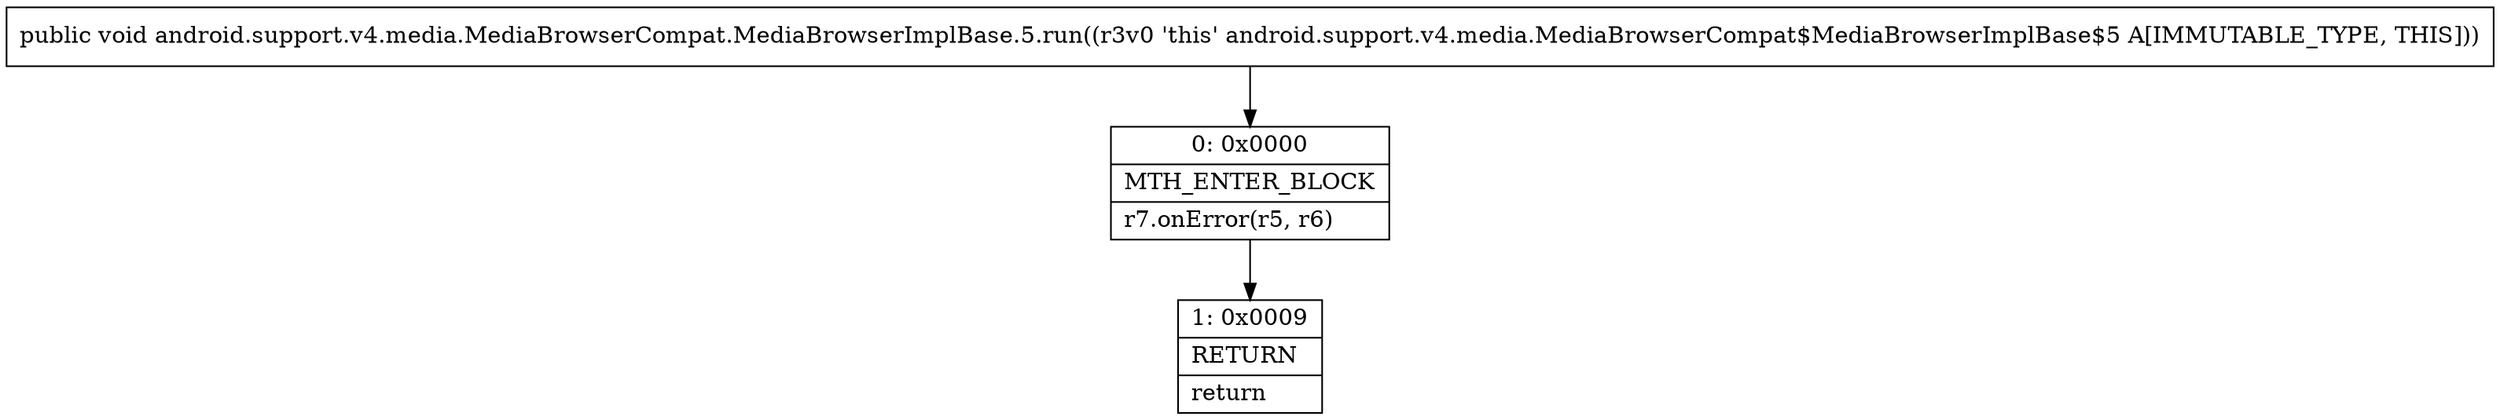 digraph "CFG forandroid.support.v4.media.MediaBrowserCompat.MediaBrowserImplBase.5.run()V" {
Node_0 [shape=record,label="{0\:\ 0x0000|MTH_ENTER_BLOCK\l|r7.onError(r5, r6)\l}"];
Node_1 [shape=record,label="{1\:\ 0x0009|RETURN\l|return\l}"];
MethodNode[shape=record,label="{public void android.support.v4.media.MediaBrowserCompat.MediaBrowserImplBase.5.run((r3v0 'this' android.support.v4.media.MediaBrowserCompat$MediaBrowserImplBase$5 A[IMMUTABLE_TYPE, THIS])) }"];
MethodNode -> Node_0;
Node_0 -> Node_1;
}

